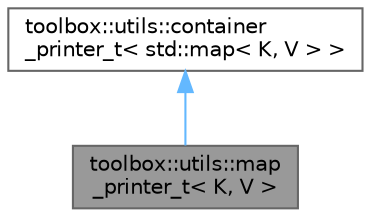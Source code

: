 digraph "toolbox::utils::map_printer_t&lt; K, V &gt;"
{
 // LATEX_PDF_SIZE
  bgcolor="transparent";
  edge [fontname=Helvetica,fontsize=10,labelfontname=Helvetica,labelfontsize=10];
  node [fontname=Helvetica,fontsize=10,shape=box,height=0.2,width=0.4];
  Node1 [id="Node000001",label="toolbox::utils::map\l_printer_t\< K, V \>",height=0.2,width=0.4,color="gray40", fillcolor="grey60", style="filled", fontcolor="black",tooltip="Map 打印器/Map printer."];
  Node2 -> Node1 [id="edge1_Node000001_Node000002",dir="back",color="steelblue1",style="solid",tooltip=" "];
  Node2 [id="Node000002",label="toolbox::utils::container\l_printer_t\< std::map\< K, V \> \>",height=0.2,width=0.4,color="gray40", fillcolor="white", style="filled",URL="$classtoolbox_1_1utils_1_1container__printer__t.html",tooltip=" "];
}
